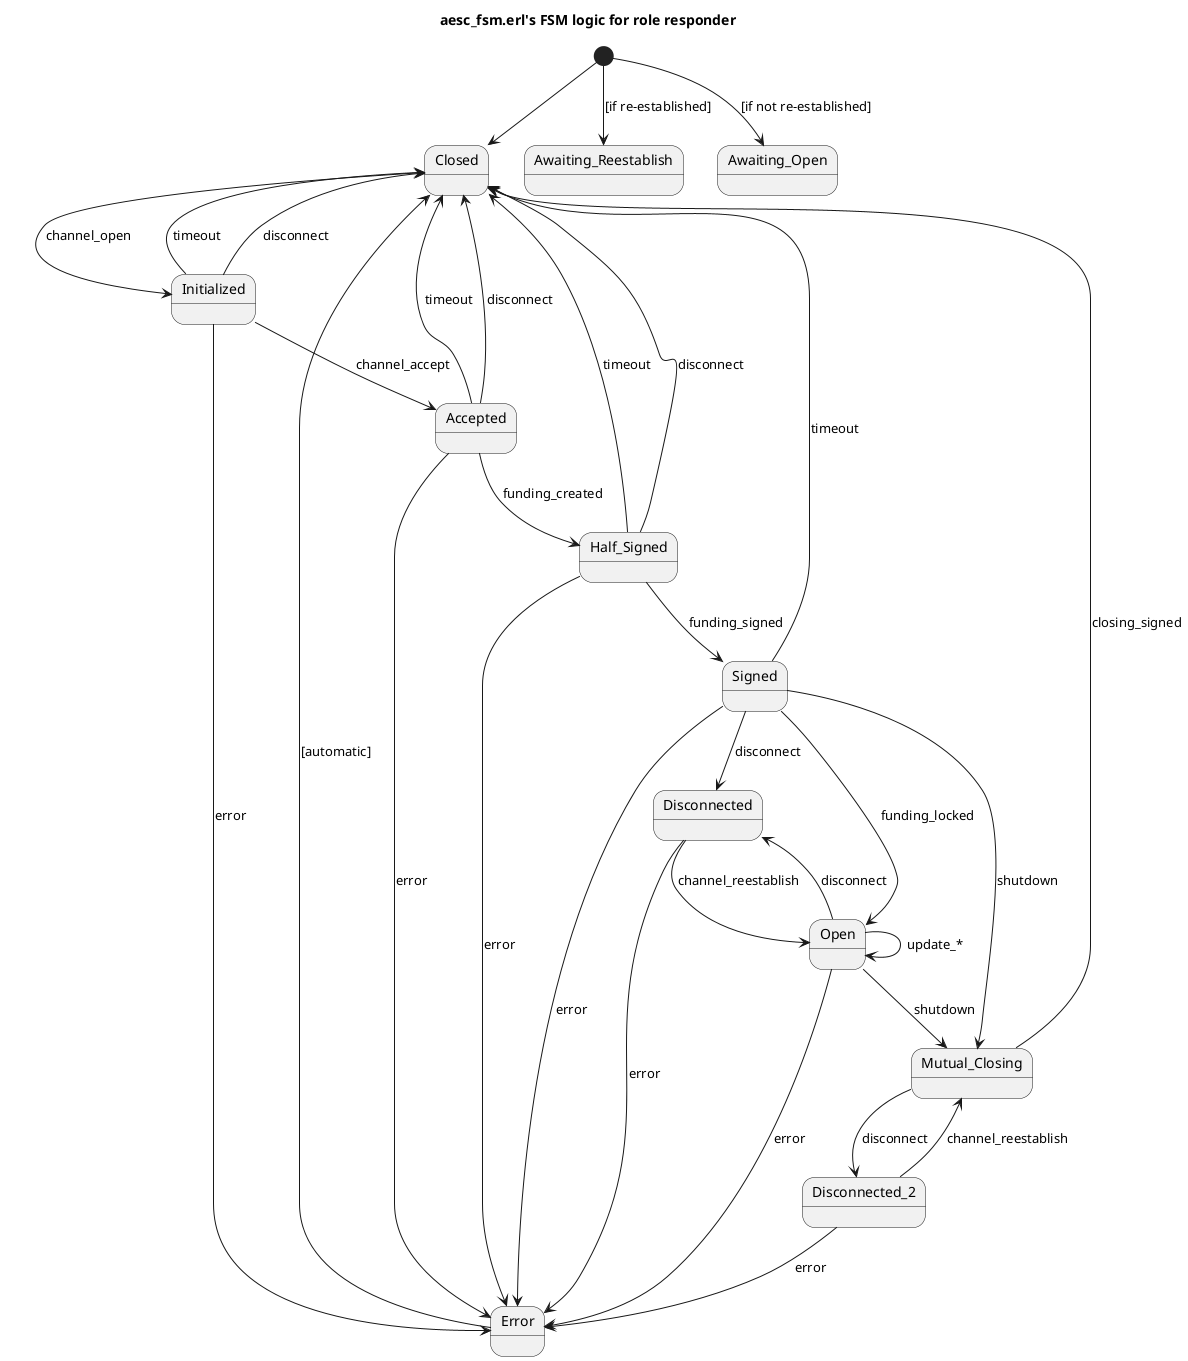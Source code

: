 @startuml
title aesc_fsm.erl's FSM logic for role responder

[*] --> Closed

[*] --> Awaiting_Reestablish : [if re-established]
[*] --> Awaiting_Open        : [if not re-established]

Closed --> Initialized : channel_open

Error --> Closed : [automatic]

Initialized --> Error              : error
Initialized --> Closed             : timeout
Initialized --> Closed             : disconnect
Initialized --> Accepted           : channel_accept

Accepted --> Error                 : error
Accepted --> Closed                : timeout
Accepted --> Closed                : disconnect
Accepted --> Half_Signed           : funding_created

Half_Signed --> Error              : error
Half_Signed --> Closed             : timeout
Half_Signed --> Closed             : disconnect
Half_Signed --> Signed             : funding_signed

Signed --> Error                   : error
Signed --> Closed                  : timeout
Signed --> Disconnected            : disconnect
Signed --> Open                    : funding_locked
Signed --> Mutual_Closing          : shutdown

Open --> Error                     : error
Open --> Disconnected              : disconnect
Open --> Open                      : update_*
Open --> Mutual_Closing            : shutdown

Disconnected --> Error             : error
Disconnected --> Open              : channel_reestablish

Mutual_Closing --> Disconnected_2  : disconnect
Mutual_Closing --> Closed          : closing_signed

Disconnected_2 --> Error           : error
Disconnected_2 --> Mutual_Closing  : channel_reestablish

@enduml
